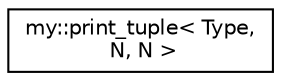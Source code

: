 digraph "Иерархия классов. Графический вид."
{
  edge [fontname="Helvetica",fontsize="10",labelfontname="Helvetica",labelfontsize="10"];
  node [fontname="Helvetica",fontsize="10",shape=record];
  rankdir="LR";
  Node1 [label="my::print_tuple\< Type,\l N, N \>",height=0.2,width=0.4,color="black", fillcolor="white", style="filled",URL="$structmy_1_1print__tuple_3_01_type_00_01_n_00_01_n_01_4.html"];
}
